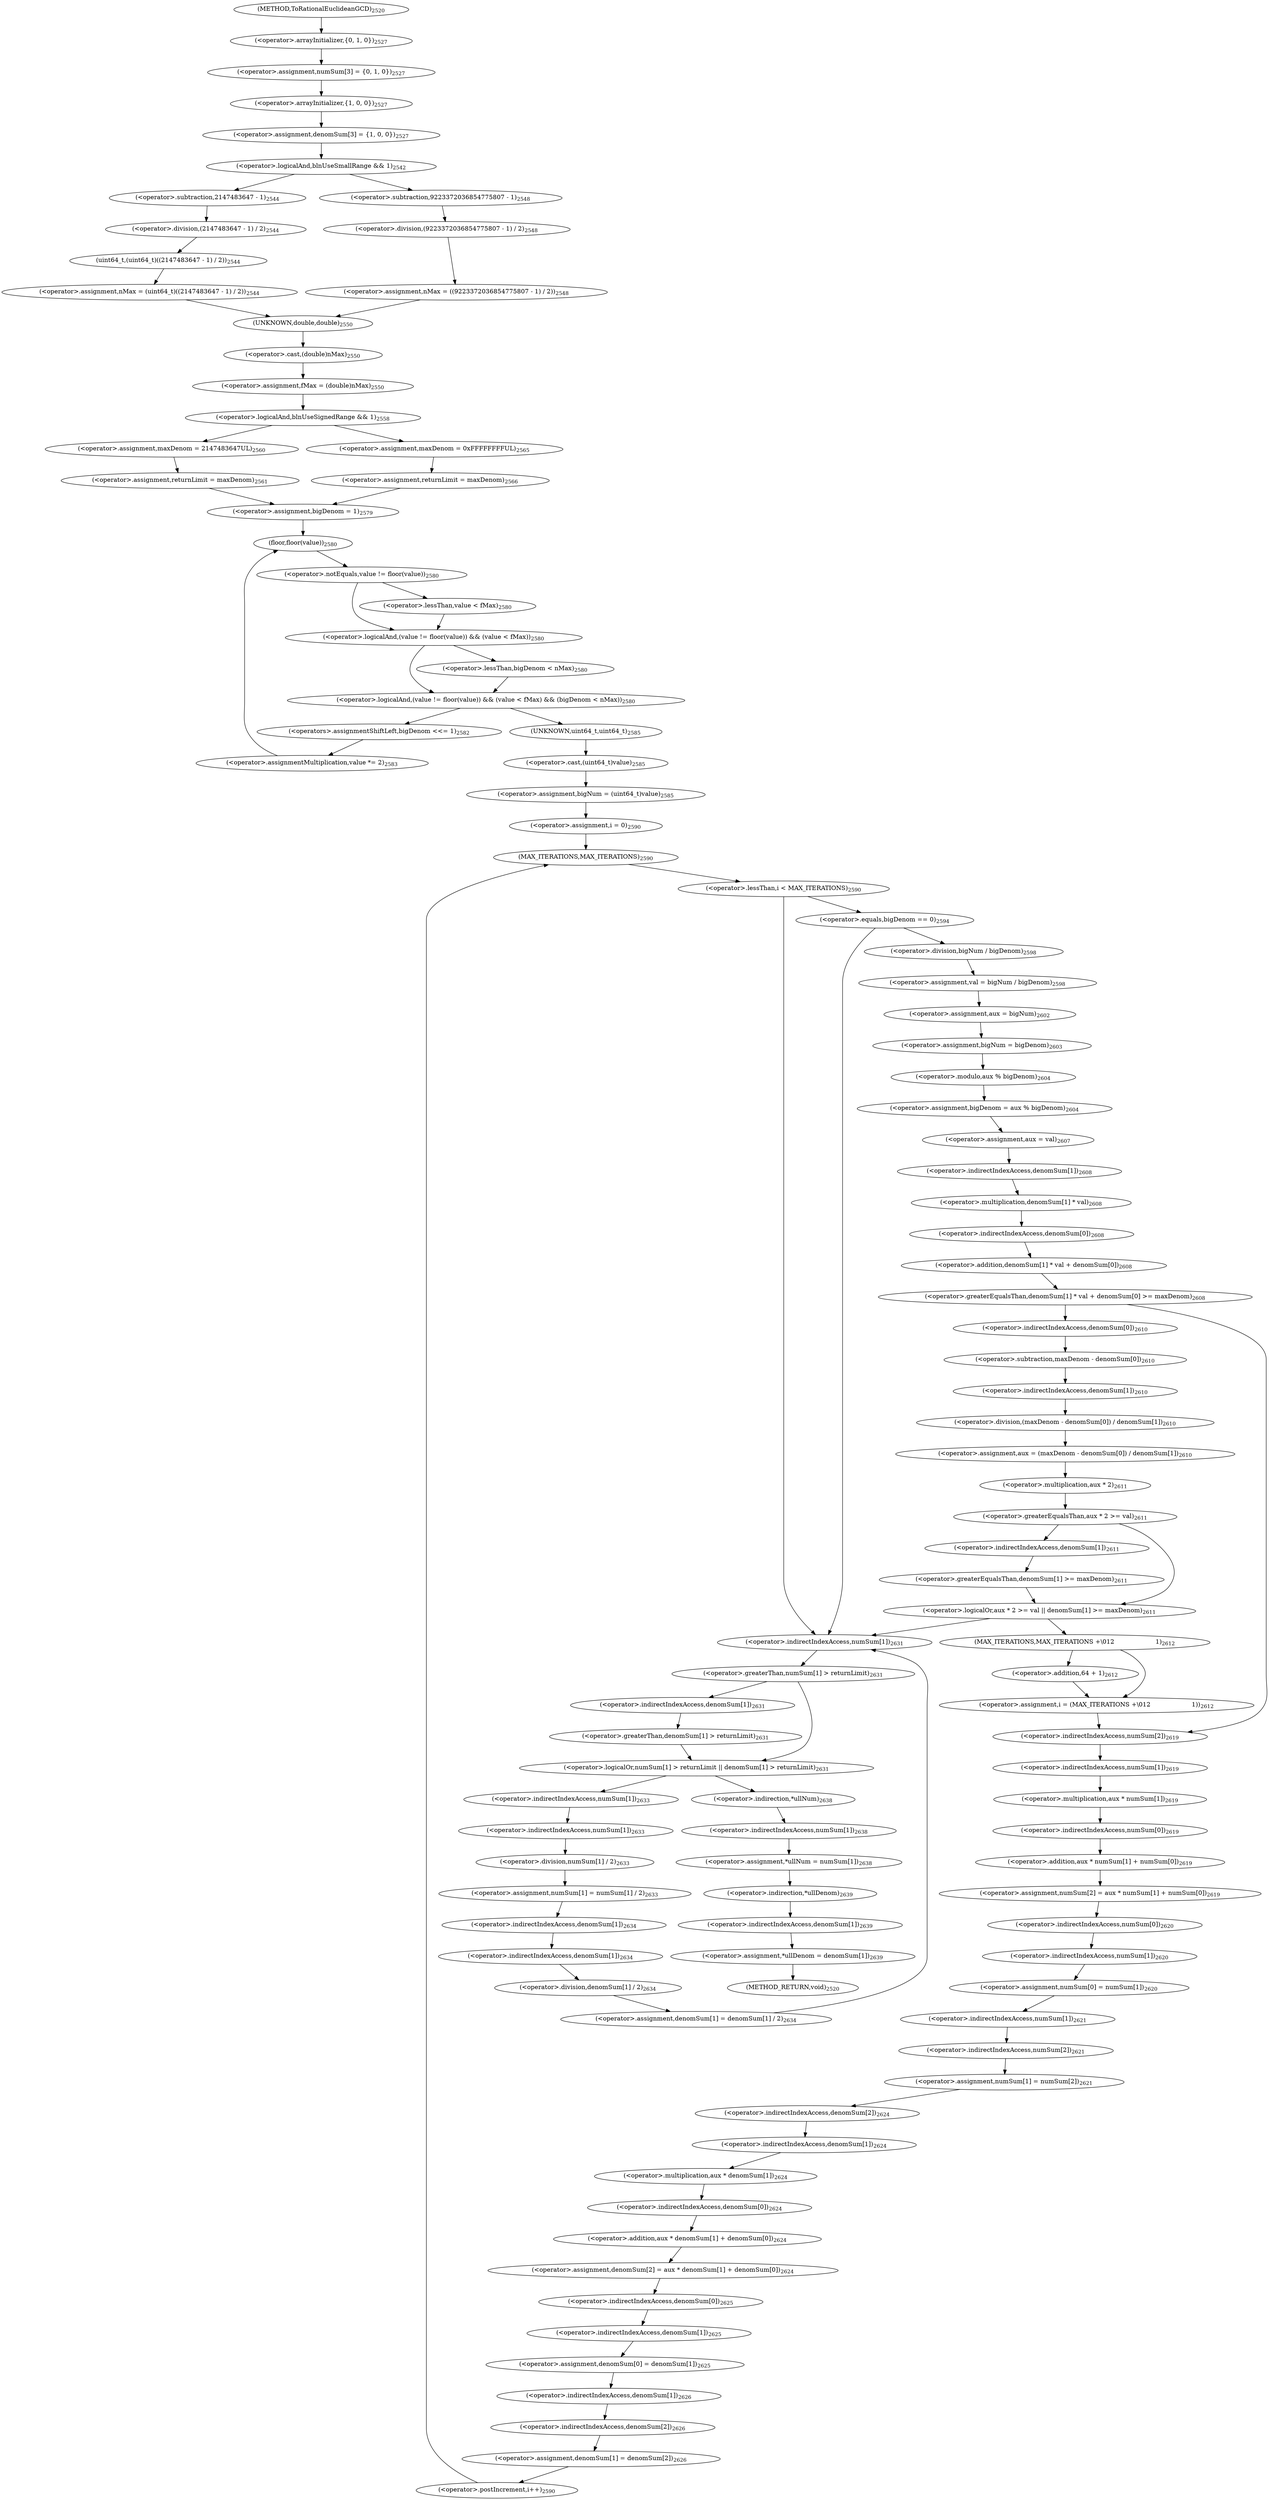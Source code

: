 digraph "ToRationalEuclideanGCD" {  
"70861" [label = <(&lt;operator&gt;.assignment,numSum[3] = {0, 1, 0})<SUB>2527</SUB>> ]
"70867" [label = <(&lt;operator&gt;.assignment,denomSum[3] = {1, 0, 0})<SUB>2527</SUB>> ]
"70903" [label = <(&lt;operator&gt;.assignment,fMax = (double)nMax)<SUB>2550</SUB>> ]
"70927" [label = <(&lt;operator&gt;.assignment,bigDenom = 1)<SUB>2579</SUB>> ]
"70950" [label = <(&lt;operator&gt;.assignment,bigNum = (uint64_t)value)<SUB>2585</SUB>> ]
"71126" [label = <(&lt;operator&gt;.assignment,*ullNum = numSum[1])<SUB>2638</SUB>> ]
"71132" [label = <(&lt;operator&gt;.assignment,*ullDenom = denomSum[1])<SUB>2639</SUB>> ]
"70863" [label = <(&lt;operator&gt;.arrayInitializer,{0, 1, 0})<SUB>2527</SUB>> ]
"70869" [label = <(&lt;operator&gt;.arrayInitializer,{1, 0, 0})<SUB>2527</SUB>> ]
"70882" [label = <(&lt;operator&gt;.logicalAnd,blnUseSmallRange &amp;&amp; 1)<SUB>2542</SUB>> ]
"70905" [label = <(&lt;operator&gt;.cast,(double)nMax)<SUB>2550</SUB>> ]
"70909" [label = <(&lt;operator&gt;.logicalAnd,blnUseSignedRange &amp;&amp; 1)<SUB>2558</SUB>> ]
"70931" [label = <(&lt;operator&gt;.logicalAnd,(value != floor(value)) &amp;&amp; (value &lt; fMax) &amp;&amp; (bigDenom &lt; nMax))<SUB>2580</SUB>> ]
"70952" [label = <(&lt;operator&gt;.cast,(uint64_t)value)<SUB>2585</SUB>> ]
"70960" [label = <(&lt;operator&gt;.lessThan,i &lt; MAX_ITERATIONS)<SUB>2590</SUB>> ]
"70965" [label = <(&lt;operator&gt;.postIncrement,i++)<SUB>2590</SUB>> ]
"71096" [label = <(&lt;operator&gt;.logicalOr,numSum[1] &gt; returnLimit || denomSum[1] &gt; returnLimit)<SUB>2631</SUB>> ]
"71127" [label = <(&lt;operator&gt;.indirection,*ullNum)<SUB>2638</SUB>> ]
"71129" [label = <(&lt;operator&gt;.indirectIndexAccess,numSum[1])<SUB>2638</SUB>> ]
"71133" [label = <(&lt;operator&gt;.indirection,*ullDenom)<SUB>2639</SUB>> ]
"71135" [label = <(&lt;operator&gt;.indirectIndexAccess,denomSum[1])<SUB>2639</SUB>> ]
"70886" [label = <(&lt;operator&gt;.assignment,nMax = (uint64_t)((2147483647 - 1) / 2))<SUB>2544</SUB>> ]
"70906" [label = <(UNKNOWN,double,double)<SUB>2550</SUB>> ]
"70913" [label = <(&lt;operator&gt;.assignment,maxDenom = 2147483647UL)<SUB>2560</SUB>> ]
"70916" [label = <(&lt;operator&gt;.assignment,returnLimit = maxDenom)<SUB>2561</SUB>> ]
"70932" [label = <(&lt;operator&gt;.logicalAnd,(value != floor(value)) &amp;&amp; (value &lt; fMax))<SUB>2580</SUB>> ]
"70940" [label = <(&lt;operator&gt;.lessThan,bigDenom &lt; nMax)<SUB>2580</SUB>> ]
"70944" [label = <(&lt;operators&gt;.assignmentShiftLeft,bigDenom &lt;&lt;= 1)<SUB>2582</SUB>> ]
"70947" [label = <(&lt;operator&gt;.assignmentMultiplication,value *= 2)<SUB>2583</SUB>> ]
"70953" [label = <(UNKNOWN,uint64_t,uint64_t)<SUB>2585</SUB>> ]
"70957" [label = <(&lt;operator&gt;.assignment,i = 0)<SUB>2590</SUB>> ]
"70962" [label = <(MAX_ITERATIONS,MAX_ITERATIONS)<SUB>2590</SUB>> ]
"70975" [label = <(&lt;operator&gt;.assignment,val = bigNum / bigDenom)<SUB>2598</SUB>> ]
"70980" [label = <(&lt;operator&gt;.assignment,aux = bigNum)<SUB>2602</SUB>> ]
"70983" [label = <(&lt;operator&gt;.assignment,bigNum = bigDenom)<SUB>2603</SUB>> ]
"70986" [label = <(&lt;operator&gt;.assignment,bigDenom = aux % bigDenom)<SUB>2604</SUB>> ]
"70991" [label = <(&lt;operator&gt;.assignment,aux = val)<SUB>2607</SUB>> ]
"71041" [label = <(&lt;operator&gt;.assignment,numSum[2] = aux * numSum[1] + numSum[0])<SUB>2619</SUB>> ]
"71054" [label = <(&lt;operator&gt;.assignment,numSum[0] = numSum[1])<SUB>2620</SUB>> ]
"71061" [label = <(&lt;operator&gt;.assignment,numSum[1] = numSum[2])<SUB>2621</SUB>> ]
"71068" [label = <(&lt;operator&gt;.assignment,denomSum[2] = aux * denomSum[1] + denomSum[0])<SUB>2624</SUB>> ]
"71081" [label = <(&lt;operator&gt;.assignment,denomSum[0] = denomSum[1])<SUB>2625</SUB>> ]
"71088" [label = <(&lt;operator&gt;.assignment,denomSum[1] = denomSum[2])<SUB>2626</SUB>> ]
"71097" [label = <(&lt;operator&gt;.greaterThan,numSum[1] &gt; returnLimit)<SUB>2631</SUB>> ]
"71102" [label = <(&lt;operator&gt;.greaterThan,denomSum[1] &gt; returnLimit)<SUB>2631</SUB>> ]
"71108" [label = <(&lt;operator&gt;.assignment,numSum[1] = numSum[1] / 2)<SUB>2633</SUB>> ]
"71117" [label = <(&lt;operator&gt;.assignment,denomSum[1] = denomSum[1] / 2)<SUB>2634</SUB>> ]
"70888" [label = <(uint64_t,(uint64_t)((2147483647 - 1) / 2))<SUB>2544</SUB>> ]
"70896" [label = <(&lt;operator&gt;.assignment,nMax = ((9223372036854775807 - 1) / 2))<SUB>2548</SUB>> ]
"70921" [label = <(&lt;operator&gt;.assignment,maxDenom = 0xFFFFFFFFUL)<SUB>2565</SUB>> ]
"70924" [label = <(&lt;operator&gt;.assignment,returnLimit = maxDenom)<SUB>2566</SUB>> ]
"70933" [label = <(&lt;operator&gt;.notEquals,value != floor(value))<SUB>2580</SUB>> ]
"70937" [label = <(&lt;operator&gt;.lessThan,value &lt; fMax)<SUB>2580</SUB>> ]
"70970" [label = <(&lt;operator&gt;.equals,bigDenom == 0)<SUB>2594</SUB>> ]
"70977" [label = <(&lt;operator&gt;.division,bigNum / bigDenom)<SUB>2598</SUB>> ]
"70988" [label = <(&lt;operator&gt;.modulo,aux % bigDenom)<SUB>2604</SUB>> ]
"70995" [label = <(&lt;operator&gt;.greaterEqualsThan,denomSum[1] * val + denomSum[0] &gt;= maxDenom)<SUB>2608</SUB>> ]
"71042" [label = <(&lt;operator&gt;.indirectIndexAccess,numSum[2])<SUB>2619</SUB>> ]
"71045" [label = <(&lt;operator&gt;.addition,aux * numSum[1] + numSum[0])<SUB>2619</SUB>> ]
"71055" [label = <(&lt;operator&gt;.indirectIndexAccess,numSum[0])<SUB>2620</SUB>> ]
"71058" [label = <(&lt;operator&gt;.indirectIndexAccess,numSum[1])<SUB>2620</SUB>> ]
"71062" [label = <(&lt;operator&gt;.indirectIndexAccess,numSum[1])<SUB>2621</SUB>> ]
"71065" [label = <(&lt;operator&gt;.indirectIndexAccess,numSum[2])<SUB>2621</SUB>> ]
"71069" [label = <(&lt;operator&gt;.indirectIndexAccess,denomSum[2])<SUB>2624</SUB>> ]
"71072" [label = <(&lt;operator&gt;.addition,aux * denomSum[1] + denomSum[0])<SUB>2624</SUB>> ]
"71082" [label = <(&lt;operator&gt;.indirectIndexAccess,denomSum[0])<SUB>2625</SUB>> ]
"71085" [label = <(&lt;operator&gt;.indirectIndexAccess,denomSum[1])<SUB>2625</SUB>> ]
"71089" [label = <(&lt;operator&gt;.indirectIndexAccess,denomSum[1])<SUB>2626</SUB>> ]
"71092" [label = <(&lt;operator&gt;.indirectIndexAccess,denomSum[2])<SUB>2626</SUB>> ]
"71098" [label = <(&lt;operator&gt;.indirectIndexAccess,numSum[1])<SUB>2631</SUB>> ]
"71103" [label = <(&lt;operator&gt;.indirectIndexAccess,denomSum[1])<SUB>2631</SUB>> ]
"71109" [label = <(&lt;operator&gt;.indirectIndexAccess,numSum[1])<SUB>2633</SUB>> ]
"71112" [label = <(&lt;operator&gt;.division,numSum[1] / 2)<SUB>2633</SUB>> ]
"71118" [label = <(&lt;operator&gt;.indirectIndexAccess,denomSum[1])<SUB>2634</SUB>> ]
"71121" [label = <(&lt;operator&gt;.division,denomSum[1] / 2)<SUB>2634</SUB>> ]
"70889" [label = <(&lt;operator&gt;.division,(2147483647 - 1) / 2)<SUB>2544</SUB>> ]
"70898" [label = <(&lt;operator&gt;.division,(9223372036854775807 - 1) / 2)<SUB>2548</SUB>> ]
"70935" [label = <(floor,floor(value))<SUB>2580</SUB>> ]
"70996" [label = <(&lt;operator&gt;.addition,denomSum[1] * val + denomSum[0])<SUB>2608</SUB>> ]
"71007" [label = <(&lt;operator&gt;.assignment,aux = (maxDenom - denomSum[0]) / denomSum[1])<SUB>2610</SUB>> ]
"71046" [label = <(&lt;operator&gt;.multiplication,aux * numSum[1])<SUB>2619</SUB>> ]
"71051" [label = <(&lt;operator&gt;.indirectIndexAccess,numSum[0])<SUB>2619</SUB>> ]
"71073" [label = <(&lt;operator&gt;.multiplication,aux * denomSum[1])<SUB>2624</SUB>> ]
"71078" [label = <(&lt;operator&gt;.indirectIndexAccess,denomSum[0])<SUB>2624</SUB>> ]
"71113" [label = <(&lt;operator&gt;.indirectIndexAccess,numSum[1])<SUB>2633</SUB>> ]
"71122" [label = <(&lt;operator&gt;.indirectIndexAccess,denomSum[1])<SUB>2634</SUB>> ]
"70890" [label = <(&lt;operator&gt;.subtraction,2147483647 - 1)<SUB>2544</SUB>> ]
"70899" [label = <(&lt;operator&gt;.subtraction,9223372036854775807 - 1)<SUB>2548</SUB>> ]
"70997" [label = <(&lt;operator&gt;.multiplication,denomSum[1] * val)<SUB>2608</SUB>> ]
"71002" [label = <(&lt;operator&gt;.indirectIndexAccess,denomSum[0])<SUB>2608</SUB>> ]
"71009" [label = <(&lt;operator&gt;.division,(maxDenom - denomSum[0]) / denomSum[1])<SUB>2610</SUB>> ]
"71019" [label = <(&lt;operator&gt;.logicalOr,aux * 2 &gt;= val || denomSum[1] &gt;= maxDenom)<SUB>2611</SUB>> ]
"71048" [label = <(&lt;operator&gt;.indirectIndexAccess,numSum[1])<SUB>2619</SUB>> ]
"71075" [label = <(&lt;operator&gt;.indirectIndexAccess,denomSum[1])<SUB>2624</SUB>> ]
"70998" [label = <(&lt;operator&gt;.indirectIndexAccess,denomSum[1])<SUB>2608</SUB>> ]
"71010" [label = <(&lt;operator&gt;.subtraction,maxDenom - denomSum[0])<SUB>2610</SUB>> ]
"71015" [label = <(&lt;operator&gt;.indirectIndexAccess,denomSum[1])<SUB>2610</SUB>> ]
"71020" [label = <(&lt;operator&gt;.greaterEqualsThan,aux * 2 &gt;= val)<SUB>2611</SUB>> ]
"71025" [label = <(&lt;operator&gt;.greaterEqualsThan,denomSum[1] &gt;= maxDenom)<SUB>2611</SUB>> ]
"71031" [label = <(&lt;operator&gt;.assignment,i = (MAX_ITERATIONS +\012                     1))<SUB>2612</SUB>> ]
"71012" [label = <(&lt;operator&gt;.indirectIndexAccess,denomSum[0])<SUB>2610</SUB>> ]
"71021" [label = <(&lt;operator&gt;.multiplication,aux * 2)<SUB>2611</SUB>> ]
"71026" [label = <(&lt;operator&gt;.indirectIndexAccess,denomSum[1])<SUB>2611</SUB>> ]
"71033" [label = <(MAX_ITERATIONS,MAX_ITERATIONS +\012                     1)<SUB>2612</SUB>> ]
"71035" [label = <(&lt;operator&gt;.addition,64 + 1)<SUB>2612</SUB>> ]
"70852" [label = <(METHOD,ToRationalEuclideanGCD)<SUB>2520</SUB>> ]
"71138" [label = <(METHOD_RETURN,void)<SUB>2520</SUB>> ]
  "70861" -> "70869" 
  "70867" -> "70882" 
  "70903" -> "70909" 
  "70927" -> "70935" 
  "70950" -> "70957" 
  "71126" -> "71133" 
  "71132" -> "71138" 
  "70863" -> "70861" 
  "70869" -> "70867" 
  "70882" -> "70890" 
  "70882" -> "70899" 
  "70905" -> "70903" 
  "70909" -> "70913" 
  "70909" -> "70921" 
  "70931" -> "70944" 
  "70931" -> "70953" 
  "70952" -> "70950" 
  "70960" -> "70970" 
  "70960" -> "71098" 
  "70965" -> "70962" 
  "71096" -> "71109" 
  "71096" -> "71127" 
  "71127" -> "71129" 
  "71129" -> "71126" 
  "71133" -> "71135" 
  "71135" -> "71132" 
  "70886" -> "70906" 
  "70906" -> "70905" 
  "70913" -> "70916" 
  "70916" -> "70927" 
  "70932" -> "70931" 
  "70932" -> "70940" 
  "70940" -> "70931" 
  "70944" -> "70947" 
  "70947" -> "70935" 
  "70953" -> "70952" 
  "70957" -> "70962" 
  "70962" -> "70960" 
  "70975" -> "70980" 
  "70980" -> "70983" 
  "70983" -> "70988" 
  "70986" -> "70991" 
  "70991" -> "70998" 
  "71041" -> "71055" 
  "71054" -> "71062" 
  "71061" -> "71069" 
  "71068" -> "71082" 
  "71081" -> "71089" 
  "71088" -> "70965" 
  "71097" -> "71096" 
  "71097" -> "71103" 
  "71102" -> "71096" 
  "71108" -> "71118" 
  "71117" -> "71098" 
  "70888" -> "70886" 
  "70896" -> "70906" 
  "70921" -> "70924" 
  "70924" -> "70927" 
  "70933" -> "70932" 
  "70933" -> "70937" 
  "70937" -> "70932" 
  "70970" -> "71098" 
  "70970" -> "70977" 
  "70977" -> "70975" 
  "70988" -> "70986" 
  "70995" -> "71012" 
  "70995" -> "71042" 
  "71042" -> "71048" 
  "71045" -> "71041" 
  "71055" -> "71058" 
  "71058" -> "71054" 
  "71062" -> "71065" 
  "71065" -> "71061" 
  "71069" -> "71075" 
  "71072" -> "71068" 
  "71082" -> "71085" 
  "71085" -> "71081" 
  "71089" -> "71092" 
  "71092" -> "71088" 
  "71098" -> "71097" 
  "71103" -> "71102" 
  "71109" -> "71113" 
  "71112" -> "71108" 
  "71118" -> "71122" 
  "71121" -> "71117" 
  "70889" -> "70888" 
  "70898" -> "70896" 
  "70935" -> "70933" 
  "70996" -> "70995" 
  "71007" -> "71021" 
  "71046" -> "71051" 
  "71051" -> "71045" 
  "71073" -> "71078" 
  "71078" -> "71072" 
  "71113" -> "71112" 
  "71122" -> "71121" 
  "70890" -> "70889" 
  "70899" -> "70898" 
  "70997" -> "71002" 
  "71002" -> "70996" 
  "71009" -> "71007" 
  "71019" -> "71033" 
  "71019" -> "71098" 
  "71048" -> "71046" 
  "71075" -> "71073" 
  "70998" -> "70997" 
  "71010" -> "71015" 
  "71015" -> "71009" 
  "71020" -> "71019" 
  "71020" -> "71026" 
  "71025" -> "71019" 
  "71031" -> "71042" 
  "71012" -> "71010" 
  "71021" -> "71020" 
  "71026" -> "71025" 
  "71033" -> "71031" 
  "71033" -> "71035" 
  "71035" -> "71031" 
  "70852" -> "70863" 
}
